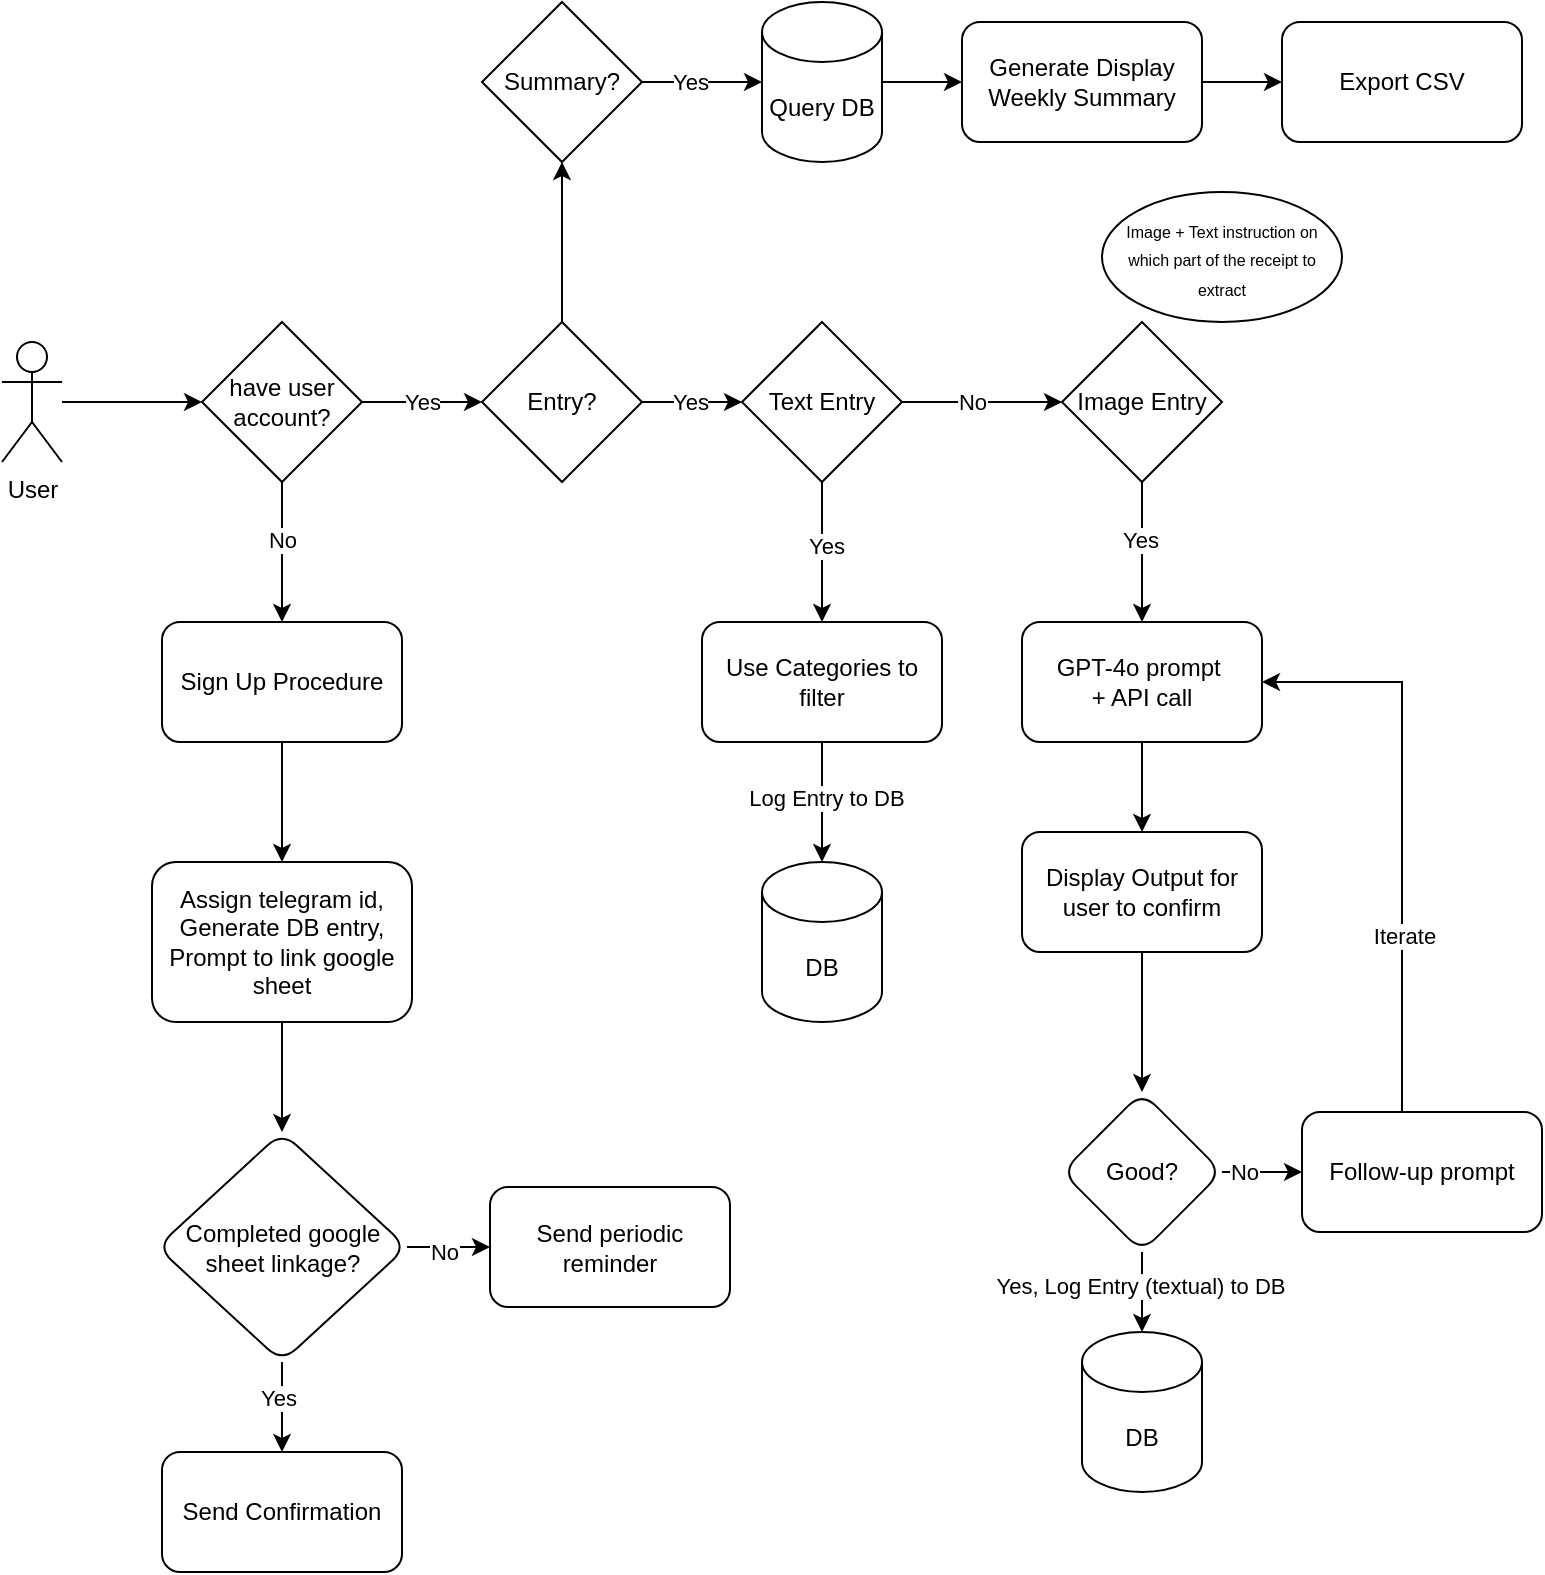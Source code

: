 <mxfile version="28.0.4">
  <diagram id="C5RBs43oDa-KdzZeNtuy" name="Page-1">
    <mxGraphModel dx="1011" dy="689" grid="1" gridSize="10" guides="1" tooltips="1" connect="1" arrows="1" fold="1" page="1" pageScale="1" pageWidth="827" pageHeight="1169" math="0" shadow="0">
      <root>
        <mxCell id="WIyWlLk6GJQsqaUBKTNV-0" />
        <mxCell id="WIyWlLk6GJQsqaUBKTNV-1" parent="WIyWlLk6GJQsqaUBKTNV-0" />
        <mxCell id="zeu1rRFiEk6a3NSjOaNw-5" value="" style="edgeStyle=orthogonalEdgeStyle;rounded=0;orthogonalLoop=1;jettySize=auto;html=1;" edge="1" parent="WIyWlLk6GJQsqaUBKTNV-1" source="zeu1rRFiEk6a3NSjOaNw-0" target="zeu1rRFiEk6a3NSjOaNw-4">
          <mxGeometry relative="1" as="geometry" />
        </mxCell>
        <mxCell id="zeu1rRFiEk6a3NSjOaNw-0" value="User" style="shape=umlActor;verticalLabelPosition=bottom;verticalAlign=top;html=1;outlineConnect=0;" vertex="1" parent="WIyWlLk6GJQsqaUBKTNV-1">
          <mxGeometry x="50" y="245" width="30" height="60" as="geometry" />
        </mxCell>
        <mxCell id="zeu1rRFiEk6a3NSjOaNw-7" value="" style="edgeStyle=orthogonalEdgeStyle;rounded=0;orthogonalLoop=1;jettySize=auto;html=1;" edge="1" parent="WIyWlLk6GJQsqaUBKTNV-1" source="zeu1rRFiEk6a3NSjOaNw-4" target="zeu1rRFiEk6a3NSjOaNw-6">
          <mxGeometry relative="1" as="geometry" />
        </mxCell>
        <mxCell id="zeu1rRFiEk6a3NSjOaNw-8" value="No" style="edgeLabel;html=1;align=center;verticalAlign=middle;resizable=0;points=[];" vertex="1" connectable="0" parent="zeu1rRFiEk6a3NSjOaNw-7">
          <mxGeometry x="-0.18" relative="1" as="geometry">
            <mxPoint as="offset" />
          </mxGeometry>
        </mxCell>
        <mxCell id="zeu1rRFiEk6a3NSjOaNw-29" value="" style="edgeStyle=orthogonalEdgeStyle;rounded=0;orthogonalLoop=1;jettySize=auto;html=1;" edge="1" parent="WIyWlLk6GJQsqaUBKTNV-1" source="zeu1rRFiEk6a3NSjOaNw-4" target="zeu1rRFiEk6a3NSjOaNw-28">
          <mxGeometry relative="1" as="geometry" />
        </mxCell>
        <mxCell id="zeu1rRFiEk6a3NSjOaNw-30" value="Yes" style="edgeLabel;html=1;align=center;verticalAlign=middle;resizable=0;points=[];" vertex="1" connectable="0" parent="zeu1rRFiEk6a3NSjOaNw-29">
          <mxGeometry x="-0.111" y="-3" relative="1" as="geometry">
            <mxPoint x="3" y="-3" as="offset" />
          </mxGeometry>
        </mxCell>
        <mxCell id="zeu1rRFiEk6a3NSjOaNw-4" value="have user account?" style="rhombus;whiteSpace=wrap;html=1;" vertex="1" parent="WIyWlLk6GJQsqaUBKTNV-1">
          <mxGeometry x="150" y="235" width="80" height="80" as="geometry" />
        </mxCell>
        <mxCell id="zeu1rRFiEk6a3NSjOaNw-10" value="" style="edgeStyle=orthogonalEdgeStyle;rounded=0;orthogonalLoop=1;jettySize=auto;html=1;" edge="1" parent="WIyWlLk6GJQsqaUBKTNV-1" source="zeu1rRFiEk6a3NSjOaNw-6" target="zeu1rRFiEk6a3NSjOaNw-9">
          <mxGeometry relative="1" as="geometry" />
        </mxCell>
        <mxCell id="zeu1rRFiEk6a3NSjOaNw-6" value="Sign Up Procedure" style="rounded=1;whiteSpace=wrap;html=1;" vertex="1" parent="WIyWlLk6GJQsqaUBKTNV-1">
          <mxGeometry x="130" y="385" width="120" height="60" as="geometry" />
        </mxCell>
        <mxCell id="zeu1rRFiEk6a3NSjOaNw-62" value="" style="edgeStyle=orthogonalEdgeStyle;rounded=0;orthogonalLoop=1;jettySize=auto;html=1;" edge="1" parent="WIyWlLk6GJQsqaUBKTNV-1" source="zeu1rRFiEk6a3NSjOaNw-9" target="zeu1rRFiEk6a3NSjOaNw-61">
          <mxGeometry relative="1" as="geometry" />
        </mxCell>
        <mxCell id="zeu1rRFiEk6a3NSjOaNw-9" value="Assign telegram id, Generate DB entry, Prompt to link google sheet" style="whiteSpace=wrap;html=1;rounded=1;" vertex="1" parent="WIyWlLk6GJQsqaUBKTNV-1">
          <mxGeometry x="125" y="505" width="130" height="80" as="geometry" />
        </mxCell>
        <mxCell id="zeu1rRFiEk6a3NSjOaNw-15" value="" style="edgeStyle=orthogonalEdgeStyle;rounded=0;orthogonalLoop=1;jettySize=auto;html=1;" edge="1" parent="WIyWlLk6GJQsqaUBKTNV-1" source="zeu1rRFiEk6a3NSjOaNw-11" target="zeu1rRFiEk6a3NSjOaNw-14">
          <mxGeometry relative="1" as="geometry" />
        </mxCell>
        <mxCell id="zeu1rRFiEk6a3NSjOaNw-16" value="No" style="edgeLabel;html=1;align=center;verticalAlign=middle;resizable=0;points=[];" vertex="1" connectable="0" parent="zeu1rRFiEk6a3NSjOaNw-15">
          <mxGeometry x="-0.125" relative="1" as="geometry">
            <mxPoint as="offset" />
          </mxGeometry>
        </mxCell>
        <mxCell id="zeu1rRFiEk6a3NSjOaNw-18" value="" style="edgeStyle=orthogonalEdgeStyle;rounded=0;orthogonalLoop=1;jettySize=auto;html=1;" edge="1" parent="WIyWlLk6GJQsqaUBKTNV-1" source="zeu1rRFiEk6a3NSjOaNw-11" target="zeu1rRFiEk6a3NSjOaNw-17">
          <mxGeometry relative="1" as="geometry" />
        </mxCell>
        <mxCell id="zeu1rRFiEk6a3NSjOaNw-19" value="Yes" style="edgeLabel;html=1;align=center;verticalAlign=middle;resizable=0;points=[];" vertex="1" connectable="0" parent="zeu1rRFiEk6a3NSjOaNw-18">
          <mxGeometry x="-0.088" y="2" relative="1" as="geometry">
            <mxPoint as="offset" />
          </mxGeometry>
        </mxCell>
        <mxCell id="zeu1rRFiEk6a3NSjOaNw-11" value="Text Entry" style="rhombus;whiteSpace=wrap;html=1;" vertex="1" parent="WIyWlLk6GJQsqaUBKTNV-1">
          <mxGeometry x="420" y="235" width="80" height="80" as="geometry" />
        </mxCell>
        <mxCell id="zeu1rRFiEk6a3NSjOaNw-26" value="" style="edgeStyle=orthogonalEdgeStyle;rounded=0;orthogonalLoop=1;jettySize=auto;html=1;" edge="1" parent="WIyWlLk6GJQsqaUBKTNV-1" source="zeu1rRFiEk6a3NSjOaNw-14" target="zeu1rRFiEk6a3NSjOaNw-25">
          <mxGeometry relative="1" as="geometry" />
        </mxCell>
        <mxCell id="zeu1rRFiEk6a3NSjOaNw-27" value="Yes" style="edgeLabel;html=1;align=center;verticalAlign=middle;resizable=0;points=[];" vertex="1" connectable="0" parent="zeu1rRFiEk6a3NSjOaNw-26">
          <mxGeometry x="-0.183" y="-1" relative="1" as="geometry">
            <mxPoint as="offset" />
          </mxGeometry>
        </mxCell>
        <mxCell id="zeu1rRFiEk6a3NSjOaNw-14" value="Image Entry" style="rhombus;whiteSpace=wrap;html=1;" vertex="1" parent="WIyWlLk6GJQsqaUBKTNV-1">
          <mxGeometry x="580" y="235" width="80" height="80" as="geometry" />
        </mxCell>
        <mxCell id="zeu1rRFiEk6a3NSjOaNw-23" value="" style="edgeStyle=orthogonalEdgeStyle;rounded=0;orthogonalLoop=1;jettySize=auto;html=1;" edge="1" parent="WIyWlLk6GJQsqaUBKTNV-1" source="zeu1rRFiEk6a3NSjOaNw-17" target="zeu1rRFiEk6a3NSjOaNw-22">
          <mxGeometry relative="1" as="geometry" />
        </mxCell>
        <mxCell id="zeu1rRFiEk6a3NSjOaNw-24" value="Log Entry to DB" style="edgeLabel;html=1;align=center;verticalAlign=middle;resizable=0;points=[];" vertex="1" connectable="0" parent="zeu1rRFiEk6a3NSjOaNw-23">
          <mxGeometry x="-0.075" y="2" relative="1" as="geometry">
            <mxPoint as="offset" />
          </mxGeometry>
        </mxCell>
        <mxCell id="zeu1rRFiEk6a3NSjOaNw-17" value="Use Categories to filter" style="rounded=1;whiteSpace=wrap;html=1;" vertex="1" parent="WIyWlLk6GJQsqaUBKTNV-1">
          <mxGeometry x="400" y="385" width="120" height="60" as="geometry" />
        </mxCell>
        <mxCell id="zeu1rRFiEk6a3NSjOaNw-22" value="DB" style="shape=cylinder3;whiteSpace=wrap;html=1;boundedLbl=1;backgroundOutline=1;size=15;" vertex="1" parent="WIyWlLk6GJQsqaUBKTNV-1">
          <mxGeometry x="430" y="505" width="60" height="80" as="geometry" />
        </mxCell>
        <mxCell id="zeu1rRFiEk6a3NSjOaNw-45" value="" style="edgeStyle=orthogonalEdgeStyle;rounded=0;orthogonalLoop=1;jettySize=auto;html=1;" edge="1" parent="WIyWlLk6GJQsqaUBKTNV-1" source="zeu1rRFiEk6a3NSjOaNw-25" target="zeu1rRFiEk6a3NSjOaNw-44">
          <mxGeometry relative="1" as="geometry" />
        </mxCell>
        <mxCell id="zeu1rRFiEk6a3NSjOaNw-25" value="GPT-4o prompt&amp;nbsp;&lt;div&gt;+ API call&lt;/div&gt;" style="rounded=1;whiteSpace=wrap;html=1;" vertex="1" parent="WIyWlLk6GJQsqaUBKTNV-1">
          <mxGeometry x="560" y="385" width="120" height="60" as="geometry" />
        </mxCell>
        <mxCell id="zeu1rRFiEk6a3NSjOaNw-31" value="" style="edgeStyle=orthogonalEdgeStyle;rounded=0;orthogonalLoop=1;jettySize=auto;html=1;" edge="1" parent="WIyWlLk6GJQsqaUBKTNV-1" source="zeu1rRFiEk6a3NSjOaNw-28" target="zeu1rRFiEk6a3NSjOaNw-11">
          <mxGeometry relative="1" as="geometry" />
        </mxCell>
        <mxCell id="zeu1rRFiEk6a3NSjOaNw-33" value="Yes" style="edgeLabel;html=1;align=center;verticalAlign=middle;resizable=0;points=[];" vertex="1" connectable="0" parent="zeu1rRFiEk6a3NSjOaNw-31">
          <mxGeometry x="-0.062" y="2" relative="1" as="geometry">
            <mxPoint y="2" as="offset" />
          </mxGeometry>
        </mxCell>
        <mxCell id="zeu1rRFiEk6a3NSjOaNw-35" value="" style="edgeStyle=orthogonalEdgeStyle;rounded=0;orthogonalLoop=1;jettySize=auto;html=1;" edge="1" parent="WIyWlLk6GJQsqaUBKTNV-1" source="zeu1rRFiEk6a3NSjOaNw-28" target="zeu1rRFiEk6a3NSjOaNw-34">
          <mxGeometry relative="1" as="geometry" />
        </mxCell>
        <mxCell id="zeu1rRFiEk6a3NSjOaNw-28" value="Entry?" style="rhombus;whiteSpace=wrap;html=1;" vertex="1" parent="WIyWlLk6GJQsqaUBKTNV-1">
          <mxGeometry x="290" y="235" width="80" height="80" as="geometry" />
        </mxCell>
        <mxCell id="zeu1rRFiEk6a3NSjOaNw-39" value="" style="edgeStyle=orthogonalEdgeStyle;rounded=0;orthogonalLoop=1;jettySize=auto;html=1;" edge="1" parent="WIyWlLk6GJQsqaUBKTNV-1" source="zeu1rRFiEk6a3NSjOaNw-34" target="zeu1rRFiEk6a3NSjOaNw-38">
          <mxGeometry relative="1" as="geometry" />
        </mxCell>
        <mxCell id="zeu1rRFiEk6a3NSjOaNw-41" value="Yes" style="edgeLabel;html=1;align=center;verticalAlign=middle;resizable=0;points=[];" vertex="1" connectable="0" parent="zeu1rRFiEk6a3NSjOaNw-39">
          <mxGeometry x="-0.222" relative="1" as="geometry">
            <mxPoint as="offset" />
          </mxGeometry>
        </mxCell>
        <mxCell id="zeu1rRFiEk6a3NSjOaNw-34" value="Summary?" style="rhombus;whiteSpace=wrap;html=1;" vertex="1" parent="WIyWlLk6GJQsqaUBKTNV-1">
          <mxGeometry x="290" y="75" width="80" height="80" as="geometry" />
        </mxCell>
        <mxCell id="zeu1rRFiEk6a3NSjOaNw-43" value="" style="edgeStyle=orthogonalEdgeStyle;rounded=0;orthogonalLoop=1;jettySize=auto;html=1;" edge="1" parent="WIyWlLk6GJQsqaUBKTNV-1" source="zeu1rRFiEk6a3NSjOaNw-38" target="zeu1rRFiEk6a3NSjOaNw-42">
          <mxGeometry relative="1" as="geometry" />
        </mxCell>
        <mxCell id="zeu1rRFiEk6a3NSjOaNw-38" value="Query DB" style="shape=cylinder3;whiteSpace=wrap;html=1;boundedLbl=1;backgroundOutline=1;size=15;" vertex="1" parent="WIyWlLk6GJQsqaUBKTNV-1">
          <mxGeometry x="430" y="75" width="60" height="80" as="geometry" />
        </mxCell>
        <mxCell id="zeu1rRFiEk6a3NSjOaNw-76" value="" style="edgeStyle=orthogonalEdgeStyle;rounded=0;orthogonalLoop=1;jettySize=auto;html=1;" edge="1" parent="WIyWlLk6GJQsqaUBKTNV-1" source="zeu1rRFiEk6a3NSjOaNw-42" target="zeu1rRFiEk6a3NSjOaNw-75">
          <mxGeometry relative="1" as="geometry" />
        </mxCell>
        <mxCell id="zeu1rRFiEk6a3NSjOaNw-42" value="Generate Display Weekly Summary" style="rounded=1;whiteSpace=wrap;html=1;" vertex="1" parent="WIyWlLk6GJQsqaUBKTNV-1">
          <mxGeometry x="530" y="85" width="120" height="60" as="geometry" />
        </mxCell>
        <mxCell id="zeu1rRFiEk6a3NSjOaNw-51" value="" style="edgeStyle=orthogonalEdgeStyle;rounded=0;orthogonalLoop=1;jettySize=auto;html=1;" edge="1" parent="WIyWlLk6GJQsqaUBKTNV-1" source="zeu1rRFiEk6a3NSjOaNw-44" target="zeu1rRFiEk6a3NSjOaNw-50">
          <mxGeometry relative="1" as="geometry" />
        </mxCell>
        <mxCell id="zeu1rRFiEk6a3NSjOaNw-44" value="Display Output for user to confirm" style="rounded=1;whiteSpace=wrap;html=1;" vertex="1" parent="WIyWlLk6GJQsqaUBKTNV-1">
          <mxGeometry x="560" y="490" width="120" height="60" as="geometry" />
        </mxCell>
        <mxCell id="zeu1rRFiEk6a3NSjOaNw-47" value="&lt;font style=&quot;font-size: 8px;&quot;&gt;Image + Text instruction on which part of the receipt to extract&lt;/font&gt;" style="ellipse;whiteSpace=wrap;html=1;" vertex="1" parent="WIyWlLk6GJQsqaUBKTNV-1">
          <mxGeometry x="600" y="170" width="120" height="65" as="geometry" />
        </mxCell>
        <mxCell id="zeu1rRFiEk6a3NSjOaNw-54" value="" style="edgeStyle=orthogonalEdgeStyle;rounded=0;orthogonalLoop=1;jettySize=auto;html=1;" edge="1" parent="WIyWlLk6GJQsqaUBKTNV-1" source="zeu1rRFiEk6a3NSjOaNw-50" target="zeu1rRFiEk6a3NSjOaNw-53">
          <mxGeometry relative="1" as="geometry" />
        </mxCell>
        <mxCell id="zeu1rRFiEk6a3NSjOaNw-55" value="No" style="edgeLabel;html=1;align=center;verticalAlign=middle;resizable=0;points=[];" vertex="1" connectable="0" parent="zeu1rRFiEk6a3NSjOaNw-54">
          <mxGeometry x="-0.443" relative="1" as="geometry">
            <mxPoint as="offset" />
          </mxGeometry>
        </mxCell>
        <mxCell id="zeu1rRFiEk6a3NSjOaNw-59" value="" style="edgeStyle=orthogonalEdgeStyle;rounded=0;orthogonalLoop=1;jettySize=auto;html=1;" edge="1" parent="WIyWlLk6GJQsqaUBKTNV-1" source="zeu1rRFiEk6a3NSjOaNw-50" target="zeu1rRFiEk6a3NSjOaNw-58">
          <mxGeometry relative="1" as="geometry" />
        </mxCell>
        <mxCell id="zeu1rRFiEk6a3NSjOaNw-60" value="Yes, Log Entry (textual) to DB" style="edgeLabel;html=1;align=center;verticalAlign=middle;resizable=0;points=[];" vertex="1" connectable="0" parent="zeu1rRFiEk6a3NSjOaNw-59">
          <mxGeometry x="-0.168" y="-1" relative="1" as="geometry">
            <mxPoint as="offset" />
          </mxGeometry>
        </mxCell>
        <mxCell id="zeu1rRFiEk6a3NSjOaNw-50" value="Good?" style="rhombus;whiteSpace=wrap;html=1;rounded=1;" vertex="1" parent="WIyWlLk6GJQsqaUBKTNV-1">
          <mxGeometry x="580" y="620" width="80" height="80" as="geometry" />
        </mxCell>
        <mxCell id="zeu1rRFiEk6a3NSjOaNw-56" style="edgeStyle=orthogonalEdgeStyle;rounded=0;orthogonalLoop=1;jettySize=auto;html=1;entryX=1;entryY=0.5;entryDx=0;entryDy=0;" edge="1" parent="WIyWlLk6GJQsqaUBKTNV-1" source="zeu1rRFiEk6a3NSjOaNw-53" target="zeu1rRFiEk6a3NSjOaNw-25">
          <mxGeometry relative="1" as="geometry">
            <Array as="points">
              <mxPoint x="750" y="415" />
            </Array>
          </mxGeometry>
        </mxCell>
        <mxCell id="zeu1rRFiEk6a3NSjOaNw-57" value="Iterate" style="edgeLabel;html=1;align=center;verticalAlign=middle;resizable=0;points=[];" vertex="1" connectable="0" parent="zeu1rRFiEk6a3NSjOaNw-56">
          <mxGeometry x="-0.38" y="-1" relative="1" as="geometry">
            <mxPoint as="offset" />
          </mxGeometry>
        </mxCell>
        <mxCell id="zeu1rRFiEk6a3NSjOaNw-53" value="Follow-up prompt" style="whiteSpace=wrap;html=1;rounded=1;" vertex="1" parent="WIyWlLk6GJQsqaUBKTNV-1">
          <mxGeometry x="700" y="630" width="120" height="60" as="geometry" />
        </mxCell>
        <mxCell id="zeu1rRFiEk6a3NSjOaNw-58" value="DB" style="shape=cylinder3;whiteSpace=wrap;html=1;boundedLbl=1;backgroundOutline=1;size=15;" vertex="1" parent="WIyWlLk6GJQsqaUBKTNV-1">
          <mxGeometry x="590" y="740" width="60" height="80" as="geometry" />
        </mxCell>
        <mxCell id="zeu1rRFiEk6a3NSjOaNw-64" value="" style="edgeStyle=orthogonalEdgeStyle;rounded=0;orthogonalLoop=1;jettySize=auto;html=1;" edge="1" parent="WIyWlLk6GJQsqaUBKTNV-1" source="zeu1rRFiEk6a3NSjOaNw-61" target="zeu1rRFiEk6a3NSjOaNw-63">
          <mxGeometry relative="1" as="geometry" />
        </mxCell>
        <mxCell id="zeu1rRFiEk6a3NSjOaNw-65" value="No" style="edgeLabel;html=1;align=center;verticalAlign=middle;resizable=0;points=[];" vertex="1" connectable="0" parent="zeu1rRFiEk6a3NSjOaNw-64">
          <mxGeometry x="-0.098" y="-2" relative="1" as="geometry">
            <mxPoint as="offset" />
          </mxGeometry>
        </mxCell>
        <mxCell id="zeu1rRFiEk6a3NSjOaNw-67" value="" style="edgeStyle=orthogonalEdgeStyle;rounded=0;orthogonalLoop=1;jettySize=auto;html=1;" edge="1" parent="WIyWlLk6GJQsqaUBKTNV-1" source="zeu1rRFiEk6a3NSjOaNw-61" target="zeu1rRFiEk6a3NSjOaNw-66">
          <mxGeometry relative="1" as="geometry" />
        </mxCell>
        <mxCell id="zeu1rRFiEk6a3NSjOaNw-68" value="Yes" style="edgeLabel;html=1;align=center;verticalAlign=middle;resizable=0;points=[];" vertex="1" connectable="0" parent="zeu1rRFiEk6a3NSjOaNw-67">
          <mxGeometry x="-0.232" y="-2" relative="1" as="geometry">
            <mxPoint as="offset" />
          </mxGeometry>
        </mxCell>
        <mxCell id="zeu1rRFiEk6a3NSjOaNw-61" value="Completed google sheet linkage?" style="rhombus;whiteSpace=wrap;html=1;rounded=1;" vertex="1" parent="WIyWlLk6GJQsqaUBKTNV-1">
          <mxGeometry x="127.5" y="640" width="125" height="115" as="geometry" />
        </mxCell>
        <mxCell id="zeu1rRFiEk6a3NSjOaNw-63" value="Send periodic reminder" style="rounded=1;whiteSpace=wrap;html=1;" vertex="1" parent="WIyWlLk6GJQsqaUBKTNV-1">
          <mxGeometry x="294" y="667.5" width="120" height="60" as="geometry" />
        </mxCell>
        <mxCell id="zeu1rRFiEk6a3NSjOaNw-66" value="Send Confirmation" style="rounded=1;whiteSpace=wrap;html=1;" vertex="1" parent="WIyWlLk6GJQsqaUBKTNV-1">
          <mxGeometry x="130" y="800" width="120" height="60" as="geometry" />
        </mxCell>
        <mxCell id="zeu1rRFiEk6a3NSjOaNw-75" value="Export CSV" style="rounded=1;whiteSpace=wrap;html=1;" vertex="1" parent="WIyWlLk6GJQsqaUBKTNV-1">
          <mxGeometry x="690" y="85" width="120" height="60" as="geometry" />
        </mxCell>
      </root>
    </mxGraphModel>
  </diagram>
</mxfile>
